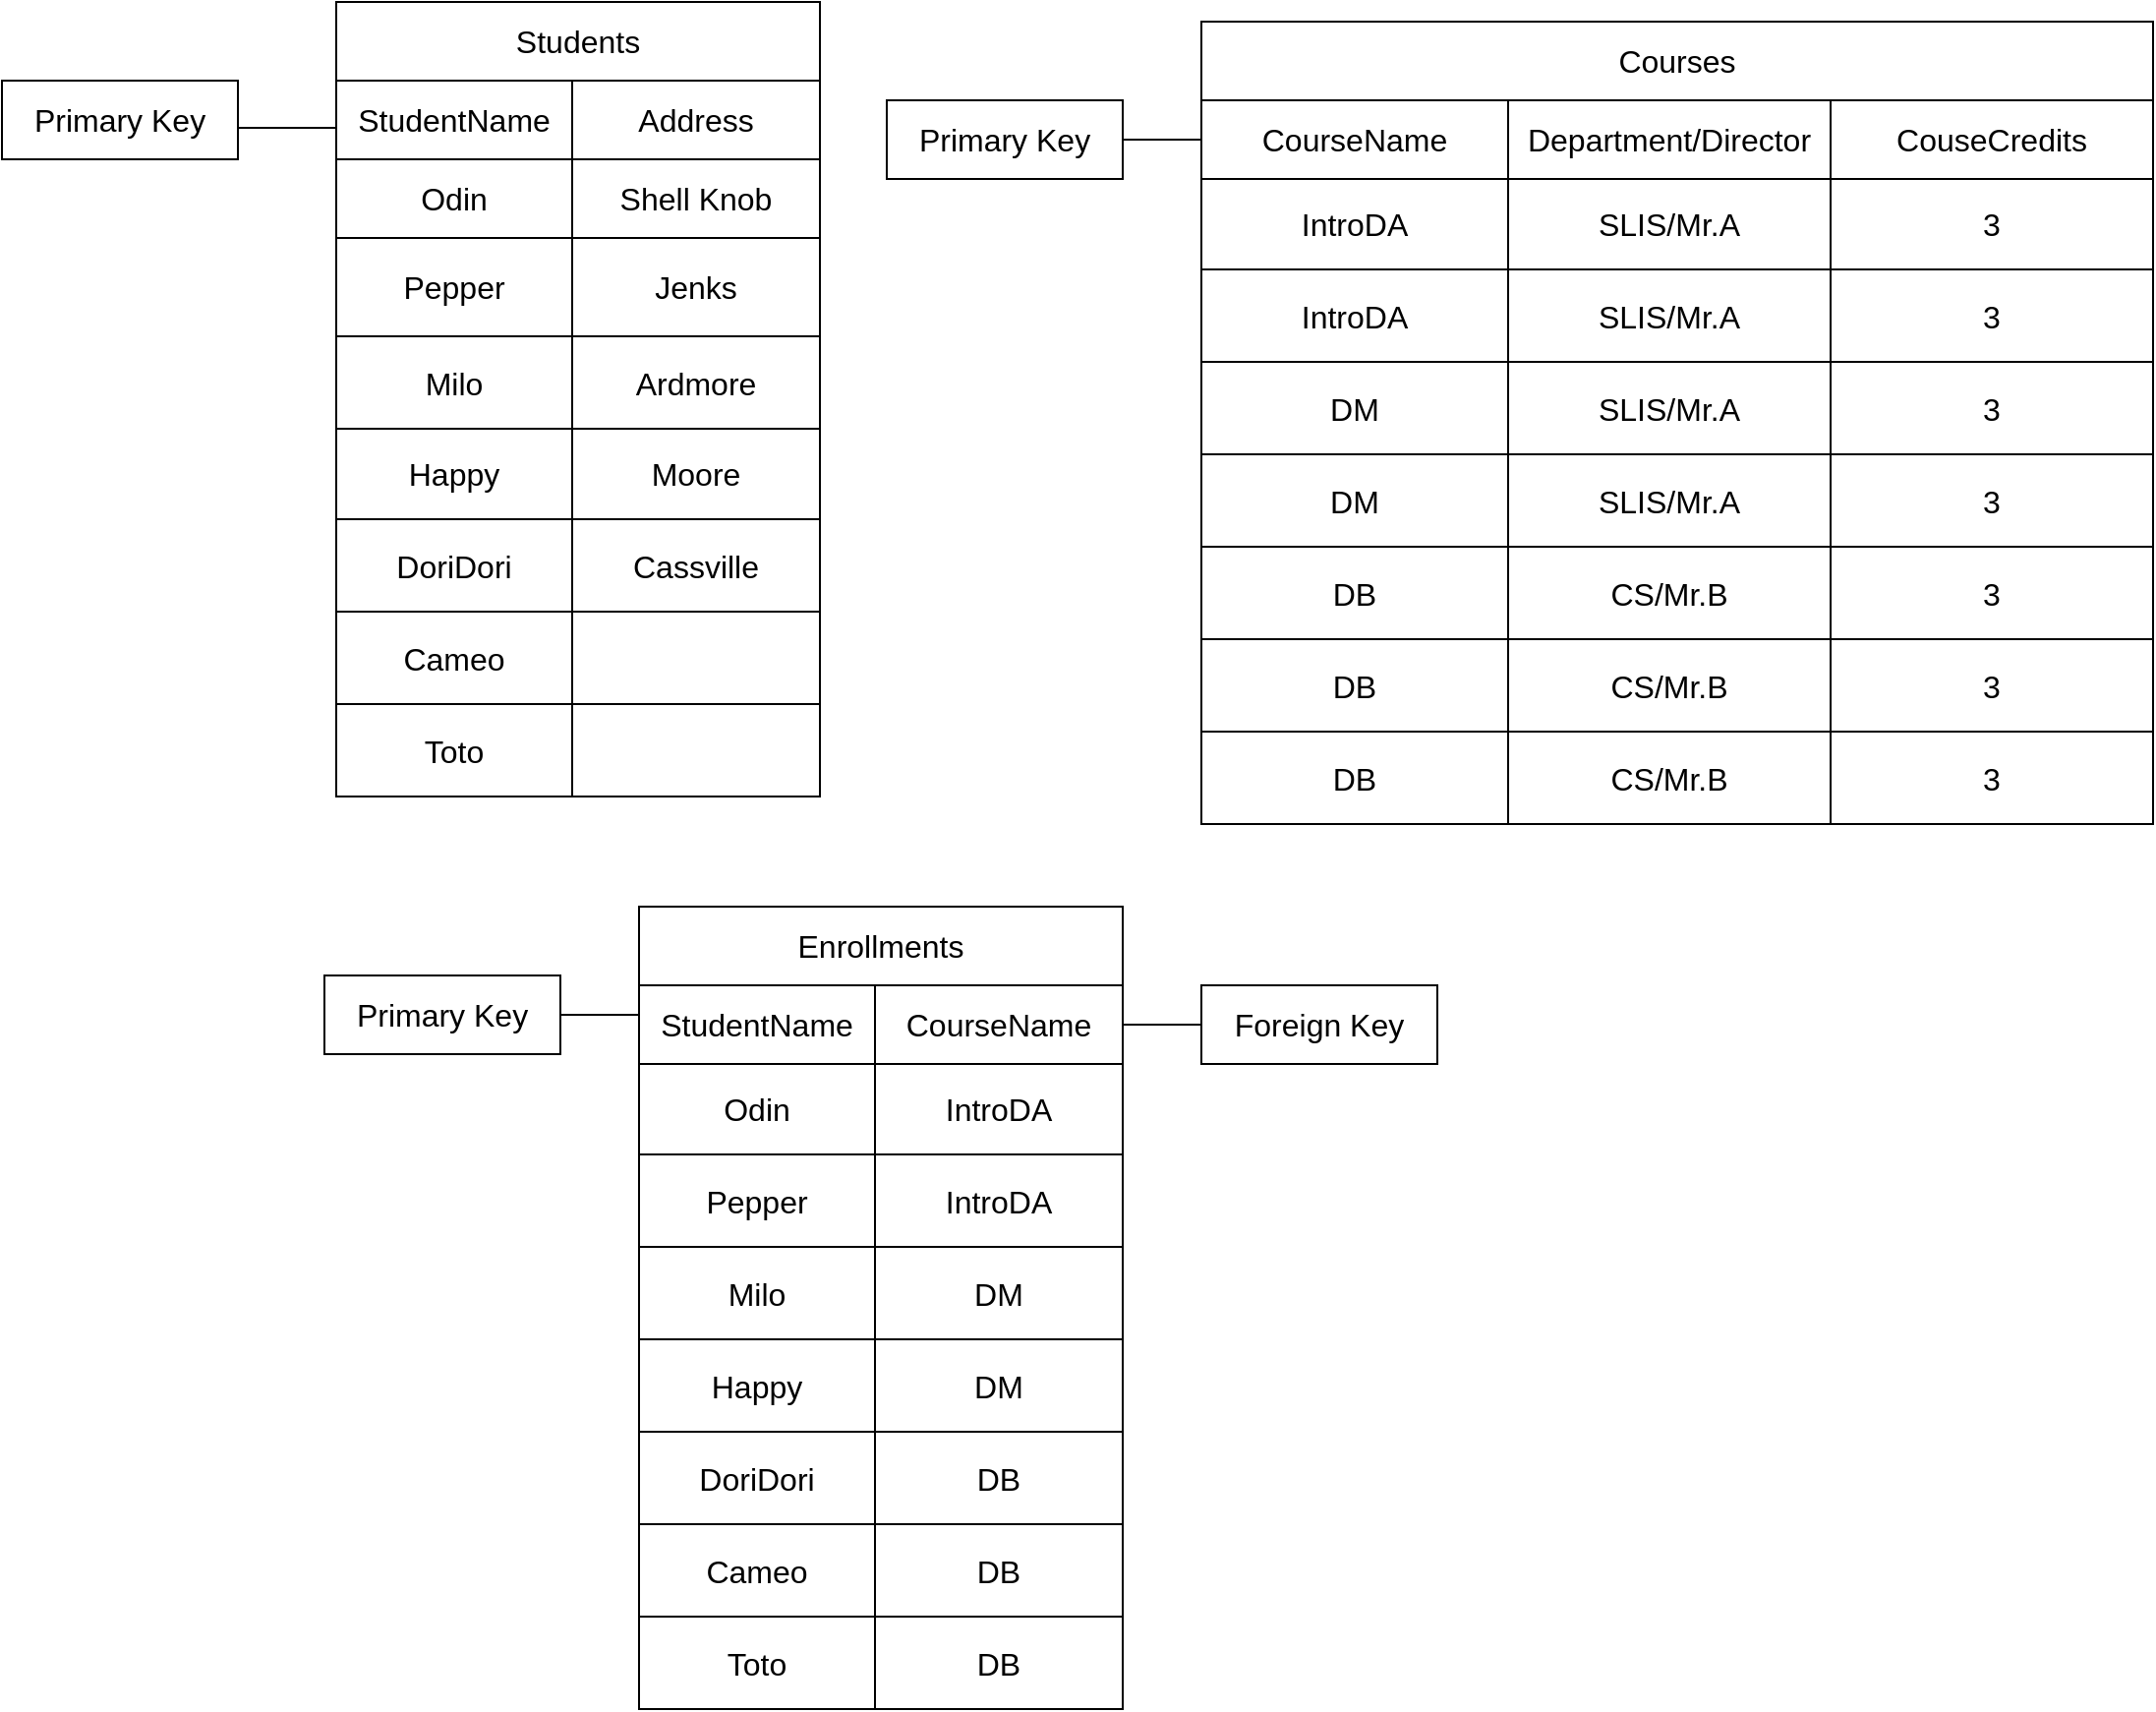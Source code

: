 <mxfile version="24.4.6" type="github">
  <diagram name="Page-1" id="a8SS4gL5IvldsTGaEslM">
    <mxGraphModel dx="2284" dy="921" grid="1" gridSize="10" guides="1" tooltips="1" connect="1" arrows="1" fold="1" page="1" pageScale="1" pageWidth="850" pageHeight="1100" math="0" shadow="0">
      <root>
        <mxCell id="0" />
        <mxCell id="1" parent="0" />
        <mxCell id="oLIfNnZXEmRKZviw7tP8-33" value="" style="childLayout=tableLayout;recursiveResize=0;shadow=0;fillColor=none;pointerEvents=1;strokeColor=inherit;align=center;verticalAlign=middle;fontFamily=Helvetica;fontSize=16;fontColor=default;" vertex="1" parent="1">
          <mxGeometry x="-400" y="30" width="246" height="404" as="geometry" />
        </mxCell>
        <mxCell id="oLIfNnZXEmRKZviw7tP8-135" style="shape=tableRow;horizontal=0;startSize=0;swimlaneHead=0;swimlaneBody=0;top=0;left=0;bottom=0;right=0;dropTarget=0;collapsible=0;recursiveResize=0;expand=0;fontStyle=0;fillColor=none;strokeColor=inherit;pointerEvents=1;align=center;verticalAlign=middle;fontFamily=Helvetica;fontSize=16;fontColor=default;" vertex="1" parent="oLIfNnZXEmRKZviw7tP8-33">
          <mxGeometry width="246" height="40" as="geometry" />
        </mxCell>
        <mxCell id="oLIfNnZXEmRKZviw7tP8-136" value="Students" style="connectable=0;recursiveResize=0;strokeColor=inherit;fillColor=none;align=center;whiteSpace=wrap;html=1;pointerEvents=1;verticalAlign=middle;fontFamily=Helvetica;fontSize=16;fontColor=default;rowspan=1;colspan=2;" vertex="1" parent="oLIfNnZXEmRKZviw7tP8-135">
          <mxGeometry width="246" height="40" as="geometry">
            <mxRectangle width="120" height="40" as="alternateBounds" />
          </mxGeometry>
        </mxCell>
        <mxCell id="oLIfNnZXEmRKZviw7tP8-137" value="f" style="connectable=0;recursiveResize=0;strokeColor=inherit;fillColor=none;align=center;whiteSpace=wrap;html=1;pointerEvents=1;verticalAlign=middle;fontFamily=Helvetica;fontSize=16;fontColor=default;" vertex="1" visible="0" parent="oLIfNnZXEmRKZviw7tP8-135">
          <mxGeometry x="120" width="126" height="40" as="geometry">
            <mxRectangle width="126" height="40" as="alternateBounds" />
          </mxGeometry>
        </mxCell>
        <mxCell id="oLIfNnZXEmRKZviw7tP8-34" value="" style="shape=tableRow;horizontal=0;startSize=0;swimlaneHead=0;swimlaneBody=0;top=0;left=0;bottom=0;right=0;dropTarget=0;collapsible=0;recursiveResize=0;expand=0;fontStyle=0;fillColor=none;strokeColor=inherit;pointerEvents=1;align=center;verticalAlign=middle;fontFamily=Helvetica;fontSize=16;fontColor=default;" vertex="1" parent="oLIfNnZXEmRKZviw7tP8-33">
          <mxGeometry y="40" width="246" height="40" as="geometry" />
        </mxCell>
        <mxCell id="oLIfNnZXEmRKZviw7tP8-35" value="&lt;font style=&quot;font-size: 16px;&quot;&gt;StudentName&lt;/font&gt;" style="connectable=0;recursiveResize=0;strokeColor=inherit;fillColor=none;align=center;whiteSpace=wrap;html=1;pointerEvents=1;verticalAlign=middle;fontFamily=Helvetica;fontSize=16;fontColor=default;" vertex="1" parent="oLIfNnZXEmRKZviw7tP8-34">
          <mxGeometry width="120" height="40" as="geometry">
            <mxRectangle width="120" height="40" as="alternateBounds" />
          </mxGeometry>
        </mxCell>
        <mxCell id="oLIfNnZXEmRKZviw7tP8-36" value="Address" style="connectable=0;recursiveResize=0;strokeColor=inherit;fillColor=none;align=center;whiteSpace=wrap;html=1;pointerEvents=1;verticalAlign=middle;fontFamily=Helvetica;fontSize=16;fontColor=default;" vertex="1" parent="oLIfNnZXEmRKZviw7tP8-34">
          <mxGeometry x="120" width="126" height="40" as="geometry">
            <mxRectangle width="126" height="40" as="alternateBounds" />
          </mxGeometry>
        </mxCell>
        <mxCell id="oLIfNnZXEmRKZviw7tP8-38" style="shape=tableRow;horizontal=0;startSize=0;swimlaneHead=0;swimlaneBody=0;top=0;left=0;bottom=0;right=0;dropTarget=0;collapsible=0;recursiveResize=0;expand=0;fontStyle=0;fillColor=none;strokeColor=inherit;pointerEvents=1;align=center;verticalAlign=middle;fontFamily=Helvetica;fontSize=16;fontColor=default;" vertex="1" parent="oLIfNnZXEmRKZviw7tP8-33">
          <mxGeometry y="80" width="246" height="40" as="geometry" />
        </mxCell>
        <mxCell id="oLIfNnZXEmRKZviw7tP8-39" value="Odin" style="connectable=0;recursiveResize=0;strokeColor=inherit;fillColor=none;align=center;whiteSpace=wrap;html=1;pointerEvents=1;verticalAlign=middle;fontFamily=Helvetica;fontSize=16;fontColor=default;" vertex="1" parent="oLIfNnZXEmRKZviw7tP8-38">
          <mxGeometry width="120" height="40" as="geometry">
            <mxRectangle width="120" height="40" as="alternateBounds" />
          </mxGeometry>
        </mxCell>
        <mxCell id="oLIfNnZXEmRKZviw7tP8-40" value="Shell Knob" style="connectable=0;recursiveResize=0;strokeColor=inherit;fillColor=none;align=center;whiteSpace=wrap;html=1;pointerEvents=1;verticalAlign=middle;fontFamily=Helvetica;fontSize=16;fontColor=default;" vertex="1" parent="oLIfNnZXEmRKZviw7tP8-38">
          <mxGeometry x="120" width="126" height="40" as="geometry">
            <mxRectangle width="126" height="40" as="alternateBounds" />
          </mxGeometry>
        </mxCell>
        <mxCell id="oLIfNnZXEmRKZviw7tP8-60" style="shape=tableRow;horizontal=0;startSize=0;swimlaneHead=0;swimlaneBody=0;top=0;left=0;bottom=0;right=0;dropTarget=0;collapsible=0;recursiveResize=0;expand=0;fontStyle=0;fillColor=none;strokeColor=inherit;pointerEvents=1;align=center;verticalAlign=middle;fontFamily=Helvetica;fontSize=16;fontColor=default;" vertex="1" parent="oLIfNnZXEmRKZviw7tP8-33">
          <mxGeometry y="120" width="246" height="50" as="geometry" />
        </mxCell>
        <mxCell id="oLIfNnZXEmRKZviw7tP8-61" value="Pepper" style="connectable=0;recursiveResize=0;strokeColor=inherit;fillColor=none;align=center;whiteSpace=wrap;html=1;pointerEvents=1;verticalAlign=middle;fontFamily=Helvetica;fontSize=16;fontColor=default;" vertex="1" parent="oLIfNnZXEmRKZviw7tP8-60">
          <mxGeometry width="120" height="50" as="geometry">
            <mxRectangle width="120" height="50" as="alternateBounds" />
          </mxGeometry>
        </mxCell>
        <mxCell id="oLIfNnZXEmRKZviw7tP8-62" value="Jenks" style="connectable=0;recursiveResize=0;strokeColor=inherit;fillColor=none;align=center;whiteSpace=wrap;html=1;pointerEvents=1;verticalAlign=middle;fontFamily=Helvetica;fontSize=16;fontColor=default;" vertex="1" parent="oLIfNnZXEmRKZviw7tP8-60">
          <mxGeometry x="120" width="126" height="50" as="geometry">
            <mxRectangle width="126" height="50" as="alternateBounds" />
          </mxGeometry>
        </mxCell>
        <mxCell id="oLIfNnZXEmRKZviw7tP8-63" style="shape=tableRow;horizontal=0;startSize=0;swimlaneHead=0;swimlaneBody=0;top=0;left=0;bottom=0;right=0;dropTarget=0;collapsible=0;recursiveResize=0;expand=0;fontStyle=0;fillColor=none;strokeColor=inherit;pointerEvents=1;align=center;verticalAlign=middle;fontFamily=Helvetica;fontSize=16;fontColor=default;" vertex="1" parent="oLIfNnZXEmRKZviw7tP8-33">
          <mxGeometry y="170" width="246" height="47" as="geometry" />
        </mxCell>
        <mxCell id="oLIfNnZXEmRKZviw7tP8-64" value="Milo" style="connectable=0;recursiveResize=0;strokeColor=inherit;fillColor=none;align=center;whiteSpace=wrap;html=1;pointerEvents=1;verticalAlign=middle;fontFamily=Helvetica;fontSize=16;fontColor=default;" vertex="1" parent="oLIfNnZXEmRKZviw7tP8-63">
          <mxGeometry width="120" height="47" as="geometry">
            <mxRectangle width="120" height="47" as="alternateBounds" />
          </mxGeometry>
        </mxCell>
        <mxCell id="oLIfNnZXEmRKZviw7tP8-65" value="Ardmore" style="connectable=0;recursiveResize=0;strokeColor=inherit;fillColor=none;align=center;whiteSpace=wrap;html=1;pointerEvents=1;verticalAlign=middle;fontFamily=Helvetica;fontSize=16;fontColor=default;" vertex="1" parent="oLIfNnZXEmRKZviw7tP8-63">
          <mxGeometry x="120" width="126" height="47" as="geometry">
            <mxRectangle width="126" height="47" as="alternateBounds" />
          </mxGeometry>
        </mxCell>
        <mxCell id="oLIfNnZXEmRKZviw7tP8-42" style="shape=tableRow;horizontal=0;startSize=0;swimlaneHead=0;swimlaneBody=0;top=0;left=0;bottom=0;right=0;dropTarget=0;collapsible=0;recursiveResize=0;expand=0;fontStyle=0;fillColor=none;strokeColor=inherit;pointerEvents=1;align=center;verticalAlign=middle;fontFamily=Helvetica;fontSize=16;fontColor=default;" vertex="1" parent="oLIfNnZXEmRKZviw7tP8-33">
          <mxGeometry y="217" width="246" height="46" as="geometry" />
        </mxCell>
        <mxCell id="oLIfNnZXEmRKZviw7tP8-43" value="Happy" style="connectable=0;recursiveResize=0;strokeColor=inherit;fillColor=none;align=center;whiteSpace=wrap;html=1;pointerEvents=1;verticalAlign=middle;fontFamily=Helvetica;fontSize=16;fontColor=default;" vertex="1" parent="oLIfNnZXEmRKZviw7tP8-42">
          <mxGeometry width="120" height="46" as="geometry">
            <mxRectangle width="120" height="46" as="alternateBounds" />
          </mxGeometry>
        </mxCell>
        <mxCell id="oLIfNnZXEmRKZviw7tP8-44" value="Moore" style="connectable=0;recursiveResize=0;strokeColor=inherit;fillColor=none;align=center;whiteSpace=wrap;html=1;pointerEvents=1;verticalAlign=middle;fontFamily=Helvetica;fontSize=16;fontColor=default;" vertex="1" parent="oLIfNnZXEmRKZviw7tP8-42">
          <mxGeometry x="120" width="126" height="46" as="geometry">
            <mxRectangle width="126" height="46" as="alternateBounds" />
          </mxGeometry>
        </mxCell>
        <mxCell id="oLIfNnZXEmRKZviw7tP8-69" style="shape=tableRow;horizontal=0;startSize=0;swimlaneHead=0;swimlaneBody=0;top=0;left=0;bottom=0;right=0;dropTarget=0;collapsible=0;recursiveResize=0;expand=0;fontStyle=0;fillColor=none;strokeColor=inherit;pointerEvents=1;align=center;verticalAlign=middle;fontFamily=Helvetica;fontSize=16;fontColor=default;" vertex="1" parent="oLIfNnZXEmRKZviw7tP8-33">
          <mxGeometry y="263" width="246" height="47" as="geometry" />
        </mxCell>
        <mxCell id="oLIfNnZXEmRKZviw7tP8-70" value="DoriDori" style="connectable=0;recursiveResize=0;strokeColor=inherit;fillColor=none;align=center;whiteSpace=wrap;html=1;pointerEvents=1;verticalAlign=middle;fontFamily=Helvetica;fontSize=16;fontColor=default;" vertex="1" parent="oLIfNnZXEmRKZviw7tP8-69">
          <mxGeometry width="120" height="47" as="geometry">
            <mxRectangle width="120" height="47" as="alternateBounds" />
          </mxGeometry>
        </mxCell>
        <mxCell id="oLIfNnZXEmRKZviw7tP8-71" value="Cassville" style="connectable=0;recursiveResize=0;strokeColor=inherit;fillColor=none;align=center;whiteSpace=wrap;html=1;pointerEvents=1;verticalAlign=middle;fontFamily=Helvetica;fontSize=16;fontColor=default;" vertex="1" parent="oLIfNnZXEmRKZviw7tP8-69">
          <mxGeometry x="120" width="126" height="47" as="geometry">
            <mxRectangle width="126" height="47" as="alternateBounds" />
          </mxGeometry>
        </mxCell>
        <mxCell id="oLIfNnZXEmRKZviw7tP8-66" style="shape=tableRow;horizontal=0;startSize=0;swimlaneHead=0;swimlaneBody=0;top=0;left=0;bottom=0;right=0;dropTarget=0;collapsible=0;recursiveResize=0;expand=0;fontStyle=0;fillColor=none;strokeColor=inherit;pointerEvents=1;align=center;verticalAlign=middle;fontFamily=Helvetica;fontSize=16;fontColor=default;" vertex="1" parent="oLIfNnZXEmRKZviw7tP8-33">
          <mxGeometry y="310" width="246" height="47" as="geometry" />
        </mxCell>
        <mxCell id="oLIfNnZXEmRKZviw7tP8-67" value="Cameo" style="connectable=0;recursiveResize=0;strokeColor=inherit;fillColor=none;align=center;whiteSpace=wrap;html=1;pointerEvents=1;verticalAlign=middle;fontFamily=Helvetica;fontSize=16;fontColor=default;" vertex="1" parent="oLIfNnZXEmRKZviw7tP8-66">
          <mxGeometry width="120" height="47" as="geometry">
            <mxRectangle width="120" height="47" as="alternateBounds" />
          </mxGeometry>
        </mxCell>
        <mxCell id="oLIfNnZXEmRKZviw7tP8-68" style="connectable=0;recursiveResize=0;strokeColor=inherit;fillColor=none;align=center;whiteSpace=wrap;html=1;pointerEvents=1;verticalAlign=middle;fontFamily=Helvetica;fontSize=16;fontColor=default;" vertex="1" parent="oLIfNnZXEmRKZviw7tP8-66">
          <mxGeometry x="120" width="126" height="47" as="geometry">
            <mxRectangle width="126" height="47" as="alternateBounds" />
          </mxGeometry>
        </mxCell>
        <mxCell id="oLIfNnZXEmRKZviw7tP8-57" style="shape=tableRow;horizontal=0;startSize=0;swimlaneHead=0;swimlaneBody=0;top=0;left=0;bottom=0;right=0;dropTarget=0;collapsible=0;recursiveResize=0;expand=0;fontStyle=0;fillColor=none;strokeColor=inherit;pointerEvents=1;align=center;verticalAlign=middle;fontFamily=Helvetica;fontSize=16;fontColor=default;" vertex="1" parent="oLIfNnZXEmRKZviw7tP8-33">
          <mxGeometry y="357" width="246" height="47" as="geometry" />
        </mxCell>
        <mxCell id="oLIfNnZXEmRKZviw7tP8-58" value="Toto" style="connectable=0;recursiveResize=0;strokeColor=inherit;fillColor=none;align=center;whiteSpace=wrap;html=1;pointerEvents=1;verticalAlign=middle;fontFamily=Helvetica;fontSize=16;fontColor=default;" vertex="1" parent="oLIfNnZXEmRKZviw7tP8-57">
          <mxGeometry width="120" height="47" as="geometry">
            <mxRectangle width="120" height="47" as="alternateBounds" />
          </mxGeometry>
        </mxCell>
        <mxCell id="oLIfNnZXEmRKZviw7tP8-59" style="connectable=0;recursiveResize=0;strokeColor=inherit;fillColor=none;align=center;whiteSpace=wrap;html=1;pointerEvents=1;verticalAlign=middle;fontFamily=Helvetica;fontSize=16;fontColor=default;" vertex="1" parent="oLIfNnZXEmRKZviw7tP8-57">
          <mxGeometry x="120" width="126" height="47" as="geometry">
            <mxRectangle width="126" height="47" as="alternateBounds" />
          </mxGeometry>
        </mxCell>
        <mxCell id="oLIfNnZXEmRKZviw7tP8-72" value="" style="childLayout=tableLayout;recursiveResize=0;shadow=0;fillColor=none;pointerEvents=1;strokeColor=inherit;align=center;verticalAlign=middle;fontFamily=Helvetica;fontSize=16;fontColor=default;" vertex="1" parent="1">
          <mxGeometry x="40" y="40" width="484" height="408" as="geometry" />
        </mxCell>
        <mxCell id="oLIfNnZXEmRKZviw7tP8-154" style="shape=tableRow;horizontal=0;startSize=0;swimlaneHead=0;swimlaneBody=0;top=0;left=0;bottom=0;right=0;dropTarget=0;collapsible=0;recursiveResize=0;expand=0;fontStyle=0;fillColor=none;strokeColor=inherit;pointerEvents=1;align=center;verticalAlign=middle;fontFamily=Helvetica;fontSize=16;fontColor=default;" vertex="1" parent="oLIfNnZXEmRKZviw7tP8-72">
          <mxGeometry width="484" height="40" as="geometry" />
        </mxCell>
        <mxCell id="oLIfNnZXEmRKZviw7tP8-155" value="Courses" style="connectable=0;recursiveResize=0;strokeColor=inherit;fillColor=none;align=center;whiteSpace=wrap;html=1;pointerEvents=1;verticalAlign=middle;fontFamily=Helvetica;fontSize=16;fontColor=default;rowspan=1;colspan=3;" vertex="1" parent="oLIfNnZXEmRKZviw7tP8-154">
          <mxGeometry width="484" height="40" as="geometry">
            <mxRectangle width="156" height="40" as="alternateBounds" />
          </mxGeometry>
        </mxCell>
        <mxCell id="oLIfNnZXEmRKZviw7tP8-156" style="connectable=0;recursiveResize=0;strokeColor=inherit;fillColor=none;align=center;whiteSpace=wrap;html=1;pointerEvents=1;verticalAlign=middle;fontFamily=Helvetica;fontSize=16;fontColor=default;" vertex="1" visible="0" parent="oLIfNnZXEmRKZviw7tP8-154">
          <mxGeometry x="156" width="164" height="40" as="geometry">
            <mxRectangle width="164" height="40" as="alternateBounds" />
          </mxGeometry>
        </mxCell>
        <mxCell id="oLIfNnZXEmRKZviw7tP8-157" style="connectable=0;recursiveResize=0;strokeColor=inherit;fillColor=none;align=center;whiteSpace=wrap;html=1;pointerEvents=1;verticalAlign=middle;fontFamily=Helvetica;fontSize=16;fontColor=default;" vertex="1" visible="0" parent="oLIfNnZXEmRKZviw7tP8-154">
          <mxGeometry x="320" width="164" height="40" as="geometry">
            <mxRectangle width="164" height="40" as="alternateBounds" />
          </mxGeometry>
        </mxCell>
        <mxCell id="oLIfNnZXEmRKZviw7tP8-73" value="" style="shape=tableRow;horizontal=0;startSize=0;swimlaneHead=0;swimlaneBody=0;top=0;left=0;bottom=0;right=0;dropTarget=0;collapsible=0;recursiveResize=0;expand=0;fontStyle=0;fillColor=none;strokeColor=inherit;pointerEvents=1;align=center;verticalAlign=middle;fontFamily=Helvetica;fontSize=16;fontColor=default;" vertex="1" parent="oLIfNnZXEmRKZviw7tP8-72">
          <mxGeometry y="40" width="484" height="40" as="geometry" />
        </mxCell>
        <mxCell id="oLIfNnZXEmRKZviw7tP8-74" value="&lt;font style=&quot;font-size: 16px;&quot;&gt;CourseName&lt;/font&gt;" style="connectable=0;recursiveResize=0;strokeColor=inherit;fillColor=none;align=center;whiteSpace=wrap;html=1;pointerEvents=1;verticalAlign=middle;fontFamily=Helvetica;fontSize=16;fontColor=default;" vertex="1" parent="oLIfNnZXEmRKZviw7tP8-73">
          <mxGeometry width="156" height="40" as="geometry">
            <mxRectangle width="156" height="40" as="alternateBounds" />
          </mxGeometry>
        </mxCell>
        <mxCell id="oLIfNnZXEmRKZviw7tP8-75" value="Department/Director" style="connectable=0;recursiveResize=0;strokeColor=inherit;fillColor=none;align=center;whiteSpace=wrap;html=1;pointerEvents=1;verticalAlign=middle;fontFamily=Helvetica;fontSize=16;fontColor=default;" vertex="1" parent="oLIfNnZXEmRKZviw7tP8-73">
          <mxGeometry x="156" width="164" height="40" as="geometry">
            <mxRectangle width="164" height="40" as="alternateBounds" />
          </mxGeometry>
        </mxCell>
        <mxCell id="oLIfNnZXEmRKZviw7tP8-97" value="CouseCredits" style="connectable=0;recursiveResize=0;strokeColor=inherit;fillColor=none;align=center;whiteSpace=wrap;html=1;pointerEvents=1;verticalAlign=middle;fontFamily=Helvetica;fontSize=16;fontColor=default;" vertex="1" parent="oLIfNnZXEmRKZviw7tP8-73">
          <mxGeometry x="320" width="164" height="40" as="geometry">
            <mxRectangle width="164" height="40" as="alternateBounds" />
          </mxGeometry>
        </mxCell>
        <mxCell id="oLIfNnZXEmRKZviw7tP8-76" style="shape=tableRow;horizontal=0;startSize=0;swimlaneHead=0;swimlaneBody=0;top=0;left=0;bottom=0;right=0;dropTarget=0;collapsible=0;recursiveResize=0;expand=0;fontStyle=0;fillColor=none;strokeColor=inherit;pointerEvents=1;align=center;verticalAlign=middle;fontFamily=Helvetica;fontSize=16;fontColor=default;" vertex="1" parent="oLIfNnZXEmRKZviw7tP8-72">
          <mxGeometry y="80" width="484" height="46" as="geometry" />
        </mxCell>
        <mxCell id="oLIfNnZXEmRKZviw7tP8-77" value="IntroDA" style="connectable=0;recursiveResize=0;strokeColor=inherit;fillColor=none;align=center;whiteSpace=wrap;html=1;pointerEvents=1;verticalAlign=middle;fontFamily=Helvetica;fontSize=16;fontColor=default;" vertex="1" parent="oLIfNnZXEmRKZviw7tP8-76">
          <mxGeometry width="156" height="46" as="geometry">
            <mxRectangle width="156" height="46" as="alternateBounds" />
          </mxGeometry>
        </mxCell>
        <mxCell id="oLIfNnZXEmRKZviw7tP8-78" value="SLIS/Mr.A" style="connectable=0;recursiveResize=0;strokeColor=inherit;fillColor=none;align=center;whiteSpace=wrap;html=1;pointerEvents=1;verticalAlign=middle;fontFamily=Helvetica;fontSize=16;fontColor=default;" vertex="1" parent="oLIfNnZXEmRKZviw7tP8-76">
          <mxGeometry x="156" width="164" height="46" as="geometry">
            <mxRectangle width="164" height="46" as="alternateBounds" />
          </mxGeometry>
        </mxCell>
        <mxCell id="oLIfNnZXEmRKZviw7tP8-98" value="3" style="connectable=0;recursiveResize=0;strokeColor=inherit;fillColor=none;align=center;whiteSpace=wrap;html=1;pointerEvents=1;verticalAlign=middle;fontFamily=Helvetica;fontSize=16;fontColor=default;" vertex="1" parent="oLIfNnZXEmRKZviw7tP8-76">
          <mxGeometry x="320" width="164" height="46" as="geometry">
            <mxRectangle width="164" height="46" as="alternateBounds" />
          </mxGeometry>
        </mxCell>
        <mxCell id="oLIfNnZXEmRKZviw7tP8-79" style="shape=tableRow;horizontal=0;startSize=0;swimlaneHead=0;swimlaneBody=0;top=0;left=0;bottom=0;right=0;dropTarget=0;collapsible=0;recursiveResize=0;expand=0;fontStyle=0;fillColor=none;strokeColor=inherit;pointerEvents=1;align=center;verticalAlign=middle;fontFamily=Helvetica;fontSize=16;fontColor=default;" vertex="1" parent="oLIfNnZXEmRKZviw7tP8-72">
          <mxGeometry y="126" width="484" height="47" as="geometry" />
        </mxCell>
        <mxCell id="oLIfNnZXEmRKZviw7tP8-80" value="IntroDA" style="connectable=0;recursiveResize=0;strokeColor=inherit;fillColor=none;align=center;whiteSpace=wrap;html=1;pointerEvents=1;verticalAlign=middle;fontFamily=Helvetica;fontSize=16;fontColor=default;" vertex="1" parent="oLIfNnZXEmRKZviw7tP8-79">
          <mxGeometry width="156" height="47" as="geometry">
            <mxRectangle width="156" height="47" as="alternateBounds" />
          </mxGeometry>
        </mxCell>
        <mxCell id="oLIfNnZXEmRKZviw7tP8-81" value="SLIS/Mr.A" style="connectable=0;recursiveResize=0;strokeColor=inherit;fillColor=none;align=center;whiteSpace=wrap;html=1;pointerEvents=1;verticalAlign=middle;fontFamily=Helvetica;fontSize=16;fontColor=default;" vertex="1" parent="oLIfNnZXEmRKZviw7tP8-79">
          <mxGeometry x="156" width="164" height="47" as="geometry">
            <mxRectangle width="164" height="47" as="alternateBounds" />
          </mxGeometry>
        </mxCell>
        <mxCell id="oLIfNnZXEmRKZviw7tP8-99" value="3" style="connectable=0;recursiveResize=0;strokeColor=inherit;fillColor=none;align=center;whiteSpace=wrap;html=1;pointerEvents=1;verticalAlign=middle;fontFamily=Helvetica;fontSize=16;fontColor=default;" vertex="1" parent="oLIfNnZXEmRKZviw7tP8-79">
          <mxGeometry x="320" width="164" height="47" as="geometry">
            <mxRectangle width="164" height="47" as="alternateBounds" />
          </mxGeometry>
        </mxCell>
        <mxCell id="oLIfNnZXEmRKZviw7tP8-82" style="shape=tableRow;horizontal=0;startSize=0;swimlaneHead=0;swimlaneBody=0;top=0;left=0;bottom=0;right=0;dropTarget=0;collapsible=0;recursiveResize=0;expand=0;fontStyle=0;fillColor=none;strokeColor=inherit;pointerEvents=1;align=center;verticalAlign=middle;fontFamily=Helvetica;fontSize=16;fontColor=default;" vertex="1" parent="oLIfNnZXEmRKZviw7tP8-72">
          <mxGeometry y="173" width="484" height="47" as="geometry" />
        </mxCell>
        <mxCell id="oLIfNnZXEmRKZviw7tP8-83" value="DM" style="connectable=0;recursiveResize=0;strokeColor=inherit;fillColor=none;align=center;whiteSpace=wrap;html=1;pointerEvents=1;verticalAlign=middle;fontFamily=Helvetica;fontSize=16;fontColor=default;" vertex="1" parent="oLIfNnZXEmRKZviw7tP8-82">
          <mxGeometry width="156" height="47" as="geometry">
            <mxRectangle width="156" height="47" as="alternateBounds" />
          </mxGeometry>
        </mxCell>
        <mxCell id="oLIfNnZXEmRKZviw7tP8-84" value="SLIS/Mr.A" style="connectable=0;recursiveResize=0;strokeColor=inherit;fillColor=none;align=center;whiteSpace=wrap;html=1;pointerEvents=1;verticalAlign=middle;fontFamily=Helvetica;fontSize=16;fontColor=default;" vertex="1" parent="oLIfNnZXEmRKZviw7tP8-82">
          <mxGeometry x="156" width="164" height="47" as="geometry">
            <mxRectangle width="164" height="47" as="alternateBounds" />
          </mxGeometry>
        </mxCell>
        <mxCell id="oLIfNnZXEmRKZviw7tP8-100" value="3" style="connectable=0;recursiveResize=0;strokeColor=inherit;fillColor=none;align=center;whiteSpace=wrap;html=1;pointerEvents=1;verticalAlign=middle;fontFamily=Helvetica;fontSize=16;fontColor=default;" vertex="1" parent="oLIfNnZXEmRKZviw7tP8-82">
          <mxGeometry x="320" width="164" height="47" as="geometry">
            <mxRectangle width="164" height="47" as="alternateBounds" />
          </mxGeometry>
        </mxCell>
        <mxCell id="oLIfNnZXEmRKZviw7tP8-85" style="shape=tableRow;horizontal=0;startSize=0;swimlaneHead=0;swimlaneBody=0;top=0;left=0;bottom=0;right=0;dropTarget=0;collapsible=0;recursiveResize=0;expand=0;fontStyle=0;fillColor=none;strokeColor=inherit;pointerEvents=1;align=center;verticalAlign=middle;fontFamily=Helvetica;fontSize=16;fontColor=default;" vertex="1" parent="oLIfNnZXEmRKZviw7tP8-72">
          <mxGeometry y="220" width="484" height="47" as="geometry" />
        </mxCell>
        <mxCell id="oLIfNnZXEmRKZviw7tP8-86" value="DM" style="connectable=0;recursiveResize=0;strokeColor=inherit;fillColor=none;align=center;whiteSpace=wrap;html=1;pointerEvents=1;verticalAlign=middle;fontFamily=Helvetica;fontSize=16;fontColor=default;" vertex="1" parent="oLIfNnZXEmRKZviw7tP8-85">
          <mxGeometry width="156" height="47" as="geometry">
            <mxRectangle width="156" height="47" as="alternateBounds" />
          </mxGeometry>
        </mxCell>
        <mxCell id="oLIfNnZXEmRKZviw7tP8-87" value="SLIS/Mr.A" style="connectable=0;recursiveResize=0;strokeColor=inherit;fillColor=none;align=center;whiteSpace=wrap;html=1;pointerEvents=1;verticalAlign=middle;fontFamily=Helvetica;fontSize=16;fontColor=default;" vertex="1" parent="oLIfNnZXEmRKZviw7tP8-85">
          <mxGeometry x="156" width="164" height="47" as="geometry">
            <mxRectangle width="164" height="47" as="alternateBounds" />
          </mxGeometry>
        </mxCell>
        <mxCell id="oLIfNnZXEmRKZviw7tP8-101" value="3" style="connectable=0;recursiveResize=0;strokeColor=inherit;fillColor=none;align=center;whiteSpace=wrap;html=1;pointerEvents=1;verticalAlign=middle;fontFamily=Helvetica;fontSize=16;fontColor=default;" vertex="1" parent="oLIfNnZXEmRKZviw7tP8-85">
          <mxGeometry x="320" width="164" height="47" as="geometry">
            <mxRectangle width="164" height="47" as="alternateBounds" />
          </mxGeometry>
        </mxCell>
        <mxCell id="oLIfNnZXEmRKZviw7tP8-88" style="shape=tableRow;horizontal=0;startSize=0;swimlaneHead=0;swimlaneBody=0;top=0;left=0;bottom=0;right=0;dropTarget=0;collapsible=0;recursiveResize=0;expand=0;fontStyle=0;fillColor=none;strokeColor=inherit;pointerEvents=1;align=center;verticalAlign=middle;fontFamily=Helvetica;fontSize=16;fontColor=default;" vertex="1" parent="oLIfNnZXEmRKZviw7tP8-72">
          <mxGeometry y="267" width="484" height="47" as="geometry" />
        </mxCell>
        <mxCell id="oLIfNnZXEmRKZviw7tP8-89" value="DB" style="connectable=0;recursiveResize=0;strokeColor=inherit;fillColor=none;align=center;whiteSpace=wrap;html=1;pointerEvents=1;verticalAlign=middle;fontFamily=Helvetica;fontSize=16;fontColor=default;" vertex="1" parent="oLIfNnZXEmRKZviw7tP8-88">
          <mxGeometry width="156" height="47" as="geometry">
            <mxRectangle width="156" height="47" as="alternateBounds" />
          </mxGeometry>
        </mxCell>
        <mxCell id="oLIfNnZXEmRKZviw7tP8-90" value="CS/Mr.B" style="connectable=0;recursiveResize=0;strokeColor=inherit;fillColor=none;align=center;whiteSpace=wrap;html=1;pointerEvents=1;verticalAlign=middle;fontFamily=Helvetica;fontSize=16;fontColor=default;" vertex="1" parent="oLIfNnZXEmRKZviw7tP8-88">
          <mxGeometry x="156" width="164" height="47" as="geometry">
            <mxRectangle width="164" height="47" as="alternateBounds" />
          </mxGeometry>
        </mxCell>
        <mxCell id="oLIfNnZXEmRKZviw7tP8-102" value="3" style="connectable=0;recursiveResize=0;strokeColor=inherit;fillColor=none;align=center;whiteSpace=wrap;html=1;pointerEvents=1;verticalAlign=middle;fontFamily=Helvetica;fontSize=16;fontColor=default;" vertex="1" parent="oLIfNnZXEmRKZviw7tP8-88">
          <mxGeometry x="320" width="164" height="47" as="geometry">
            <mxRectangle width="164" height="47" as="alternateBounds" />
          </mxGeometry>
        </mxCell>
        <mxCell id="oLIfNnZXEmRKZviw7tP8-91" style="shape=tableRow;horizontal=0;startSize=0;swimlaneHead=0;swimlaneBody=0;top=0;left=0;bottom=0;right=0;dropTarget=0;collapsible=0;recursiveResize=0;expand=0;fontStyle=0;fillColor=none;strokeColor=inherit;pointerEvents=1;align=center;verticalAlign=middle;fontFamily=Helvetica;fontSize=16;fontColor=default;" vertex="1" parent="oLIfNnZXEmRKZviw7tP8-72">
          <mxGeometry y="314" width="484" height="47" as="geometry" />
        </mxCell>
        <mxCell id="oLIfNnZXEmRKZviw7tP8-92" value="DB" style="connectable=0;recursiveResize=0;strokeColor=inherit;fillColor=none;align=center;whiteSpace=wrap;html=1;pointerEvents=1;verticalAlign=middle;fontFamily=Helvetica;fontSize=16;fontColor=default;" vertex="1" parent="oLIfNnZXEmRKZviw7tP8-91">
          <mxGeometry width="156" height="47" as="geometry">
            <mxRectangle width="156" height="47" as="alternateBounds" />
          </mxGeometry>
        </mxCell>
        <mxCell id="oLIfNnZXEmRKZviw7tP8-93" value="CS/Mr.B" style="connectable=0;recursiveResize=0;strokeColor=inherit;fillColor=none;align=center;whiteSpace=wrap;html=1;pointerEvents=1;verticalAlign=middle;fontFamily=Helvetica;fontSize=16;fontColor=default;" vertex="1" parent="oLIfNnZXEmRKZviw7tP8-91">
          <mxGeometry x="156" width="164" height="47" as="geometry">
            <mxRectangle width="164" height="47" as="alternateBounds" />
          </mxGeometry>
        </mxCell>
        <mxCell id="oLIfNnZXEmRKZviw7tP8-103" value="3" style="connectable=0;recursiveResize=0;strokeColor=inherit;fillColor=none;align=center;whiteSpace=wrap;html=1;pointerEvents=1;verticalAlign=middle;fontFamily=Helvetica;fontSize=16;fontColor=default;" vertex="1" parent="oLIfNnZXEmRKZviw7tP8-91">
          <mxGeometry x="320" width="164" height="47" as="geometry">
            <mxRectangle width="164" height="47" as="alternateBounds" />
          </mxGeometry>
        </mxCell>
        <mxCell id="oLIfNnZXEmRKZviw7tP8-94" style="shape=tableRow;horizontal=0;startSize=0;swimlaneHead=0;swimlaneBody=0;top=0;left=0;bottom=0;right=0;dropTarget=0;collapsible=0;recursiveResize=0;expand=0;fontStyle=0;fillColor=none;strokeColor=inherit;pointerEvents=1;align=center;verticalAlign=middle;fontFamily=Helvetica;fontSize=16;fontColor=default;" vertex="1" parent="oLIfNnZXEmRKZviw7tP8-72">
          <mxGeometry y="361" width="484" height="47" as="geometry" />
        </mxCell>
        <mxCell id="oLIfNnZXEmRKZviw7tP8-95" value="DB" style="connectable=0;recursiveResize=0;strokeColor=inherit;fillColor=none;align=center;whiteSpace=wrap;html=1;pointerEvents=1;verticalAlign=middle;fontFamily=Helvetica;fontSize=16;fontColor=default;" vertex="1" parent="oLIfNnZXEmRKZviw7tP8-94">
          <mxGeometry width="156" height="47" as="geometry">
            <mxRectangle width="156" height="47" as="alternateBounds" />
          </mxGeometry>
        </mxCell>
        <mxCell id="oLIfNnZXEmRKZviw7tP8-96" value="CS/Mr.B" style="connectable=0;recursiveResize=0;strokeColor=inherit;fillColor=none;align=center;whiteSpace=wrap;html=1;pointerEvents=1;verticalAlign=middle;fontFamily=Helvetica;fontSize=16;fontColor=default;" vertex="1" parent="oLIfNnZXEmRKZviw7tP8-94">
          <mxGeometry x="156" width="164" height="47" as="geometry">
            <mxRectangle width="164" height="47" as="alternateBounds" />
          </mxGeometry>
        </mxCell>
        <mxCell id="oLIfNnZXEmRKZviw7tP8-104" value="3" style="connectable=0;recursiveResize=0;strokeColor=inherit;fillColor=none;align=center;whiteSpace=wrap;html=1;pointerEvents=1;verticalAlign=middle;fontFamily=Helvetica;fontSize=16;fontColor=default;" vertex="1" parent="oLIfNnZXEmRKZviw7tP8-94">
          <mxGeometry x="320" width="164" height="47" as="geometry">
            <mxRectangle width="164" height="47" as="alternateBounds" />
          </mxGeometry>
        </mxCell>
        <mxCell id="oLIfNnZXEmRKZviw7tP8-106" value="" style="childLayout=tableLayout;recursiveResize=0;shadow=0;fillColor=none;pointerEvents=1;strokeColor=inherit;align=center;verticalAlign=middle;fontFamily=Helvetica;fontSize=16;fontColor=default;" vertex="1" parent="1">
          <mxGeometry x="-246" y="490" width="246" height="408" as="geometry" />
        </mxCell>
        <mxCell id="oLIfNnZXEmRKZviw7tP8-161" style="shape=tableRow;horizontal=0;startSize=0;swimlaneHead=0;swimlaneBody=0;top=0;left=0;bottom=0;right=0;dropTarget=0;collapsible=0;recursiveResize=0;expand=0;fontStyle=0;fillColor=none;strokeColor=inherit;pointerEvents=1;align=center;verticalAlign=middle;fontFamily=Helvetica;fontSize=16;fontColor=default;" vertex="1" parent="oLIfNnZXEmRKZviw7tP8-106">
          <mxGeometry width="246" height="40" as="geometry" />
        </mxCell>
        <mxCell id="oLIfNnZXEmRKZviw7tP8-162" value="Enrollments" style="connectable=0;recursiveResize=0;strokeColor=inherit;fillColor=none;align=center;whiteSpace=wrap;html=1;pointerEvents=1;verticalAlign=middle;fontFamily=Helvetica;fontSize=16;fontColor=default;rowspan=1;colspan=2;" vertex="1" parent="oLIfNnZXEmRKZviw7tP8-161">
          <mxGeometry width="246" height="40" as="geometry">
            <mxRectangle width="120" height="40" as="alternateBounds" />
          </mxGeometry>
        </mxCell>
        <mxCell id="oLIfNnZXEmRKZviw7tP8-163" style="connectable=0;recursiveResize=0;strokeColor=inherit;fillColor=none;align=center;whiteSpace=wrap;html=1;pointerEvents=1;verticalAlign=middle;fontFamily=Helvetica;fontSize=16;fontColor=default;" vertex="1" visible="0" parent="oLIfNnZXEmRKZviw7tP8-161">
          <mxGeometry x="120" width="126" height="40" as="geometry">
            <mxRectangle width="126" height="40" as="alternateBounds" />
          </mxGeometry>
        </mxCell>
        <mxCell id="oLIfNnZXEmRKZviw7tP8-107" value="" style="shape=tableRow;horizontal=0;startSize=0;swimlaneHead=0;swimlaneBody=0;top=0;left=0;bottom=0;right=0;dropTarget=0;collapsible=0;recursiveResize=0;expand=0;fontStyle=0;fillColor=none;strokeColor=inherit;pointerEvents=1;align=center;verticalAlign=middle;fontFamily=Helvetica;fontSize=16;fontColor=default;" vertex="1" parent="oLIfNnZXEmRKZviw7tP8-106">
          <mxGeometry y="40" width="246" height="40" as="geometry" />
        </mxCell>
        <mxCell id="oLIfNnZXEmRKZviw7tP8-108" value="&lt;font style=&quot;font-size: 16px;&quot;&gt;StudentName&lt;/font&gt;" style="connectable=0;recursiveResize=0;strokeColor=inherit;fillColor=none;align=center;whiteSpace=wrap;html=1;pointerEvents=1;verticalAlign=middle;fontFamily=Helvetica;fontSize=16;fontColor=default;" vertex="1" parent="oLIfNnZXEmRKZviw7tP8-107">
          <mxGeometry width="120" height="40" as="geometry">
            <mxRectangle width="120" height="40" as="alternateBounds" />
          </mxGeometry>
        </mxCell>
        <mxCell id="oLIfNnZXEmRKZviw7tP8-109" value="CourseName" style="connectable=0;recursiveResize=0;strokeColor=inherit;fillColor=none;align=center;whiteSpace=wrap;html=1;pointerEvents=1;verticalAlign=middle;fontFamily=Helvetica;fontSize=16;fontColor=default;" vertex="1" parent="oLIfNnZXEmRKZviw7tP8-107">
          <mxGeometry x="120" width="126" height="40" as="geometry">
            <mxRectangle width="126" height="40" as="alternateBounds" />
          </mxGeometry>
        </mxCell>
        <mxCell id="oLIfNnZXEmRKZviw7tP8-110" style="shape=tableRow;horizontal=0;startSize=0;swimlaneHead=0;swimlaneBody=0;top=0;left=0;bottom=0;right=0;dropTarget=0;collapsible=0;recursiveResize=0;expand=0;fontStyle=0;fillColor=none;strokeColor=inherit;pointerEvents=1;align=center;verticalAlign=middle;fontFamily=Helvetica;fontSize=16;fontColor=default;" vertex="1" parent="oLIfNnZXEmRKZviw7tP8-106">
          <mxGeometry y="80" width="246" height="46" as="geometry" />
        </mxCell>
        <mxCell id="oLIfNnZXEmRKZviw7tP8-111" value="Odin" style="connectable=0;recursiveResize=0;strokeColor=inherit;fillColor=none;align=center;whiteSpace=wrap;html=1;pointerEvents=1;verticalAlign=middle;fontFamily=Helvetica;fontSize=16;fontColor=default;" vertex="1" parent="oLIfNnZXEmRKZviw7tP8-110">
          <mxGeometry width="120" height="46" as="geometry">
            <mxRectangle width="120" height="46" as="alternateBounds" />
          </mxGeometry>
        </mxCell>
        <mxCell id="oLIfNnZXEmRKZviw7tP8-112" value="IntroDA" style="connectable=0;recursiveResize=0;strokeColor=inherit;fillColor=none;align=center;whiteSpace=wrap;html=1;pointerEvents=1;verticalAlign=middle;fontFamily=Helvetica;fontSize=16;fontColor=default;" vertex="1" parent="oLIfNnZXEmRKZviw7tP8-110">
          <mxGeometry x="120" width="126" height="46" as="geometry">
            <mxRectangle width="126" height="46" as="alternateBounds" />
          </mxGeometry>
        </mxCell>
        <mxCell id="oLIfNnZXEmRKZviw7tP8-113" style="shape=tableRow;horizontal=0;startSize=0;swimlaneHead=0;swimlaneBody=0;top=0;left=0;bottom=0;right=0;dropTarget=0;collapsible=0;recursiveResize=0;expand=0;fontStyle=0;fillColor=none;strokeColor=inherit;pointerEvents=1;align=center;verticalAlign=middle;fontFamily=Helvetica;fontSize=16;fontColor=default;" vertex="1" parent="oLIfNnZXEmRKZviw7tP8-106">
          <mxGeometry y="126" width="246" height="47" as="geometry" />
        </mxCell>
        <mxCell id="oLIfNnZXEmRKZviw7tP8-114" value="Pepper" style="connectable=0;recursiveResize=0;strokeColor=inherit;fillColor=none;align=center;whiteSpace=wrap;html=1;pointerEvents=1;verticalAlign=middle;fontFamily=Helvetica;fontSize=16;fontColor=default;" vertex="1" parent="oLIfNnZXEmRKZviw7tP8-113">
          <mxGeometry width="120" height="47" as="geometry">
            <mxRectangle width="120" height="47" as="alternateBounds" />
          </mxGeometry>
        </mxCell>
        <mxCell id="oLIfNnZXEmRKZviw7tP8-115" value="IntroDA" style="connectable=0;recursiveResize=0;strokeColor=inherit;fillColor=none;align=center;whiteSpace=wrap;html=1;pointerEvents=1;verticalAlign=middle;fontFamily=Helvetica;fontSize=16;fontColor=default;" vertex="1" parent="oLIfNnZXEmRKZviw7tP8-113">
          <mxGeometry x="120" width="126" height="47" as="geometry">
            <mxRectangle width="126" height="47" as="alternateBounds" />
          </mxGeometry>
        </mxCell>
        <mxCell id="oLIfNnZXEmRKZviw7tP8-116" style="shape=tableRow;horizontal=0;startSize=0;swimlaneHead=0;swimlaneBody=0;top=0;left=0;bottom=0;right=0;dropTarget=0;collapsible=0;recursiveResize=0;expand=0;fontStyle=0;fillColor=none;strokeColor=inherit;pointerEvents=1;align=center;verticalAlign=middle;fontFamily=Helvetica;fontSize=16;fontColor=default;" vertex="1" parent="oLIfNnZXEmRKZviw7tP8-106">
          <mxGeometry y="173" width="246" height="47" as="geometry" />
        </mxCell>
        <mxCell id="oLIfNnZXEmRKZviw7tP8-117" value="Milo" style="connectable=0;recursiveResize=0;strokeColor=inherit;fillColor=none;align=center;whiteSpace=wrap;html=1;pointerEvents=1;verticalAlign=middle;fontFamily=Helvetica;fontSize=16;fontColor=default;" vertex="1" parent="oLIfNnZXEmRKZviw7tP8-116">
          <mxGeometry width="120" height="47" as="geometry">
            <mxRectangle width="120" height="47" as="alternateBounds" />
          </mxGeometry>
        </mxCell>
        <mxCell id="oLIfNnZXEmRKZviw7tP8-118" value="DM" style="connectable=0;recursiveResize=0;strokeColor=inherit;fillColor=none;align=center;whiteSpace=wrap;html=1;pointerEvents=1;verticalAlign=middle;fontFamily=Helvetica;fontSize=16;fontColor=default;" vertex="1" parent="oLIfNnZXEmRKZviw7tP8-116">
          <mxGeometry x="120" width="126" height="47" as="geometry">
            <mxRectangle width="126" height="47" as="alternateBounds" />
          </mxGeometry>
        </mxCell>
        <mxCell id="oLIfNnZXEmRKZviw7tP8-119" style="shape=tableRow;horizontal=0;startSize=0;swimlaneHead=0;swimlaneBody=0;top=0;left=0;bottom=0;right=0;dropTarget=0;collapsible=0;recursiveResize=0;expand=0;fontStyle=0;fillColor=none;strokeColor=inherit;pointerEvents=1;align=center;verticalAlign=middle;fontFamily=Helvetica;fontSize=16;fontColor=default;" vertex="1" parent="oLIfNnZXEmRKZviw7tP8-106">
          <mxGeometry y="220" width="246" height="47" as="geometry" />
        </mxCell>
        <mxCell id="oLIfNnZXEmRKZviw7tP8-120" value="Happy" style="connectable=0;recursiveResize=0;strokeColor=inherit;fillColor=none;align=center;whiteSpace=wrap;html=1;pointerEvents=1;verticalAlign=middle;fontFamily=Helvetica;fontSize=16;fontColor=default;" vertex="1" parent="oLIfNnZXEmRKZviw7tP8-119">
          <mxGeometry width="120" height="47" as="geometry">
            <mxRectangle width="120" height="47" as="alternateBounds" />
          </mxGeometry>
        </mxCell>
        <mxCell id="oLIfNnZXEmRKZviw7tP8-121" value="DM" style="connectable=0;recursiveResize=0;strokeColor=inherit;fillColor=none;align=center;whiteSpace=wrap;html=1;pointerEvents=1;verticalAlign=middle;fontFamily=Helvetica;fontSize=16;fontColor=default;" vertex="1" parent="oLIfNnZXEmRKZviw7tP8-119">
          <mxGeometry x="120" width="126" height="47" as="geometry">
            <mxRectangle width="126" height="47" as="alternateBounds" />
          </mxGeometry>
        </mxCell>
        <mxCell id="oLIfNnZXEmRKZviw7tP8-122" style="shape=tableRow;horizontal=0;startSize=0;swimlaneHead=0;swimlaneBody=0;top=0;left=0;bottom=0;right=0;dropTarget=0;collapsible=0;recursiveResize=0;expand=0;fontStyle=0;fillColor=none;strokeColor=inherit;pointerEvents=1;align=center;verticalAlign=middle;fontFamily=Helvetica;fontSize=16;fontColor=default;" vertex="1" parent="oLIfNnZXEmRKZviw7tP8-106">
          <mxGeometry y="267" width="246" height="47" as="geometry" />
        </mxCell>
        <mxCell id="oLIfNnZXEmRKZviw7tP8-123" value="DoriDori" style="connectable=0;recursiveResize=0;strokeColor=inherit;fillColor=none;align=center;whiteSpace=wrap;html=1;pointerEvents=1;verticalAlign=middle;fontFamily=Helvetica;fontSize=16;fontColor=default;" vertex="1" parent="oLIfNnZXEmRKZviw7tP8-122">
          <mxGeometry width="120" height="47" as="geometry">
            <mxRectangle width="120" height="47" as="alternateBounds" />
          </mxGeometry>
        </mxCell>
        <mxCell id="oLIfNnZXEmRKZviw7tP8-124" value="DB" style="connectable=0;recursiveResize=0;strokeColor=inherit;fillColor=none;align=center;whiteSpace=wrap;html=1;pointerEvents=1;verticalAlign=middle;fontFamily=Helvetica;fontSize=16;fontColor=default;" vertex="1" parent="oLIfNnZXEmRKZviw7tP8-122">
          <mxGeometry x="120" width="126" height="47" as="geometry">
            <mxRectangle width="126" height="47" as="alternateBounds" />
          </mxGeometry>
        </mxCell>
        <mxCell id="oLIfNnZXEmRKZviw7tP8-125" style="shape=tableRow;horizontal=0;startSize=0;swimlaneHead=0;swimlaneBody=0;top=0;left=0;bottom=0;right=0;dropTarget=0;collapsible=0;recursiveResize=0;expand=0;fontStyle=0;fillColor=none;strokeColor=inherit;pointerEvents=1;align=center;verticalAlign=middle;fontFamily=Helvetica;fontSize=16;fontColor=default;" vertex="1" parent="oLIfNnZXEmRKZviw7tP8-106">
          <mxGeometry y="314" width="246" height="47" as="geometry" />
        </mxCell>
        <mxCell id="oLIfNnZXEmRKZviw7tP8-126" value="Cameo" style="connectable=0;recursiveResize=0;strokeColor=inherit;fillColor=none;align=center;whiteSpace=wrap;html=1;pointerEvents=1;verticalAlign=middle;fontFamily=Helvetica;fontSize=16;fontColor=default;" vertex="1" parent="oLIfNnZXEmRKZviw7tP8-125">
          <mxGeometry width="120" height="47" as="geometry">
            <mxRectangle width="120" height="47" as="alternateBounds" />
          </mxGeometry>
        </mxCell>
        <mxCell id="oLIfNnZXEmRKZviw7tP8-127" value="DB" style="connectable=0;recursiveResize=0;strokeColor=inherit;fillColor=none;align=center;whiteSpace=wrap;html=1;pointerEvents=1;verticalAlign=middle;fontFamily=Helvetica;fontSize=16;fontColor=default;" vertex="1" parent="oLIfNnZXEmRKZviw7tP8-125">
          <mxGeometry x="120" width="126" height="47" as="geometry">
            <mxRectangle width="126" height="47" as="alternateBounds" />
          </mxGeometry>
        </mxCell>
        <mxCell id="oLIfNnZXEmRKZviw7tP8-128" style="shape=tableRow;horizontal=0;startSize=0;swimlaneHead=0;swimlaneBody=0;top=0;left=0;bottom=0;right=0;dropTarget=0;collapsible=0;recursiveResize=0;expand=0;fontStyle=0;fillColor=none;strokeColor=inherit;pointerEvents=1;align=center;verticalAlign=middle;fontFamily=Helvetica;fontSize=16;fontColor=default;" vertex="1" parent="oLIfNnZXEmRKZviw7tP8-106">
          <mxGeometry y="361" width="246" height="47" as="geometry" />
        </mxCell>
        <mxCell id="oLIfNnZXEmRKZviw7tP8-129" value="Toto" style="connectable=0;recursiveResize=0;strokeColor=inherit;fillColor=none;align=center;whiteSpace=wrap;html=1;pointerEvents=1;verticalAlign=middle;fontFamily=Helvetica;fontSize=16;fontColor=default;" vertex="1" parent="oLIfNnZXEmRKZviw7tP8-128">
          <mxGeometry width="120" height="47" as="geometry">
            <mxRectangle width="120" height="47" as="alternateBounds" />
          </mxGeometry>
        </mxCell>
        <mxCell id="oLIfNnZXEmRKZviw7tP8-130" value="DB" style="connectable=0;recursiveResize=0;strokeColor=inherit;fillColor=none;align=center;whiteSpace=wrap;html=1;pointerEvents=1;verticalAlign=middle;fontFamily=Helvetica;fontSize=16;fontColor=default;" vertex="1" parent="oLIfNnZXEmRKZviw7tP8-128">
          <mxGeometry x="120" width="126" height="47" as="geometry">
            <mxRectangle width="126" height="47" as="alternateBounds" />
          </mxGeometry>
        </mxCell>
        <mxCell id="oLIfNnZXEmRKZviw7tP8-132" value="Primary Key" style="rounded=0;whiteSpace=wrap;html=1;pointerEvents=1;strokeColor=inherit;align=center;verticalAlign=middle;fontFamily=Helvetica;fontSize=16;fontColor=default;fillColor=none;" vertex="1" parent="1">
          <mxGeometry x="-570" y="70" width="120" height="40" as="geometry" />
        </mxCell>
        <mxCell id="oLIfNnZXEmRKZviw7tP8-153" value="" style="line;strokeWidth=1;rotatable=0;dashed=0;labelPosition=right;align=left;verticalAlign=middle;spacingTop=0;spacingLeft=6;points=[];portConstraint=eastwest;pointerEvents=1;strokeColor=inherit;fontFamily=Helvetica;fontSize=16;fontColor=default;fillColor=none;" vertex="1" parent="1">
          <mxGeometry x="-450" y="89" width="50" height="10" as="geometry" />
        </mxCell>
        <mxCell id="oLIfNnZXEmRKZviw7tP8-159" value="Primary Key" style="rounded=0;whiteSpace=wrap;html=1;pointerEvents=1;strokeColor=inherit;align=center;verticalAlign=middle;fontFamily=Helvetica;fontSize=16;fontColor=default;fillColor=none;" vertex="1" parent="1">
          <mxGeometry x="-120" y="80" width="120" height="40" as="geometry" />
        </mxCell>
        <mxCell id="oLIfNnZXEmRKZviw7tP8-160" value="" style="line;strokeWidth=1;rotatable=0;dashed=0;labelPosition=right;align=left;verticalAlign=middle;spacingTop=0;spacingLeft=6;points=[];portConstraint=eastwest;pointerEvents=1;strokeColor=inherit;fontFamily=Helvetica;fontSize=16;fontColor=default;fillColor=none;" vertex="1" parent="1">
          <mxGeometry y="95" width="40" height="10" as="geometry" />
        </mxCell>
        <mxCell id="oLIfNnZXEmRKZviw7tP8-164" value="Primary Key" style="rounded=0;whiteSpace=wrap;html=1;pointerEvents=1;strokeColor=inherit;align=center;verticalAlign=middle;fontFamily=Helvetica;fontSize=16;fontColor=default;fillColor=none;" vertex="1" parent="1">
          <mxGeometry x="-406" y="525" width="120" height="40" as="geometry" />
        </mxCell>
        <mxCell id="oLIfNnZXEmRKZviw7tP8-165" value="" style="line;strokeWidth=1;rotatable=0;dashed=0;labelPosition=right;align=left;verticalAlign=middle;spacingTop=0;spacingLeft=6;points=[];portConstraint=eastwest;pointerEvents=1;strokeColor=inherit;fontFamily=Helvetica;fontSize=16;fontColor=default;fillColor=none;" vertex="1" parent="1">
          <mxGeometry x="-286" y="540" width="40" height="10" as="geometry" />
        </mxCell>
        <mxCell id="oLIfNnZXEmRKZviw7tP8-166" value="" style="line;strokeWidth=1;rotatable=0;dashed=0;labelPosition=right;align=left;verticalAlign=middle;spacingTop=0;spacingLeft=6;points=[];portConstraint=eastwest;pointerEvents=1;strokeColor=inherit;fontFamily=Helvetica;fontSize=16;fontColor=default;fillColor=none;" vertex="1" parent="1">
          <mxGeometry y="545" width="40" height="10" as="geometry" />
        </mxCell>
        <mxCell id="oLIfNnZXEmRKZviw7tP8-168" value="Foreign Key" style="rounded=0;whiteSpace=wrap;html=1;pointerEvents=1;strokeColor=inherit;align=center;verticalAlign=middle;fontFamily=Helvetica;fontSize=16;fontColor=default;fillColor=none;" vertex="1" parent="1">
          <mxGeometry x="40" y="530" width="120" height="40" as="geometry" />
        </mxCell>
      </root>
    </mxGraphModel>
  </diagram>
</mxfile>
